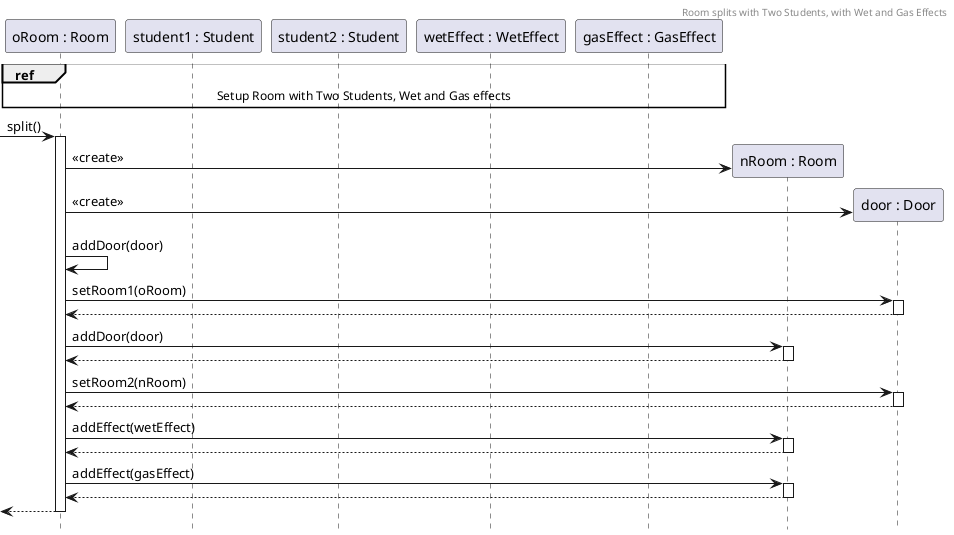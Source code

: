 @startuml RoomSplitWithEffects
header Room splits with Two Students, with Wet and Gas Effects
hide footbox

participant R1 as "oRoom : Room"
participant S1 as "student1 : Student"
participant S2 as "student2 : Student"
participant W as "wetEffect : WetEffect"
participant G as "gasEffect : GasEffect"
ref over R1, G : Setup Room with Two Students, Wet and Gas effects
-> R1 ++ : split()
create R2 as "nRoom : Room"
R1 -> R2 : <<create>>
create D as "door : Door"
R1 -> D : <<create>>
R1 -> R1: addDoor(door)
R1 -> D ++: setRoom1(oRoom)
return
R1 -> R2 ++: addDoor(door)
return
R1 -> D ++: setRoom2(nRoom)
return
R1 -> R2 ++ : addEffect(wetEffect)
return
R1 -> R2 ++ : addEffect(gasEffect)
return
return

@enduml

